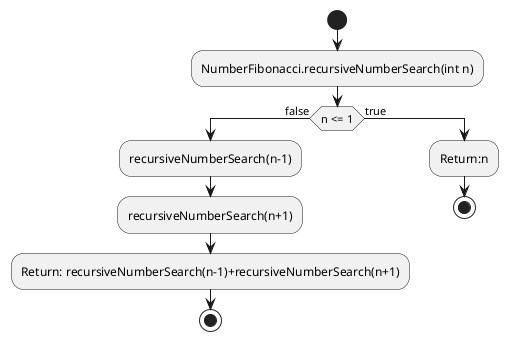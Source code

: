 @startuml
'https://plantuml.com/activity-diagram-beta

start
:NumberFibonacci.recursiveNumberSearch(int n);

if (n <= 1) then (false)
:recursiveNumberSearch(n-1);
:recursiveNumberSearch(n+1);
:Return: recursiveNumberSearch(n-1)+recursiveNumberSearch(n+1);
stop
else (true)
:Return:n;
stop
@enduml
